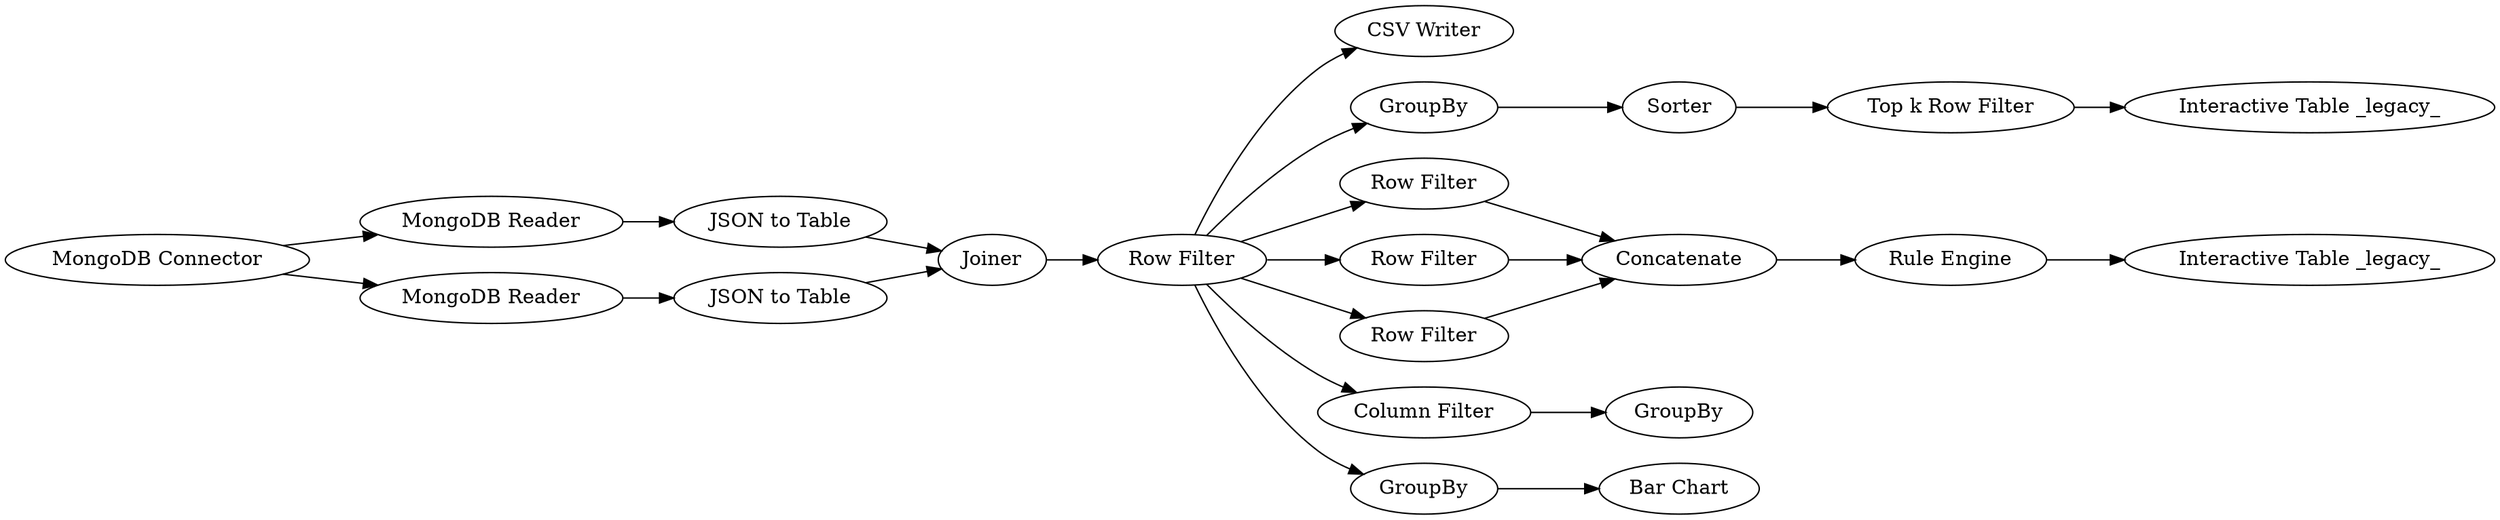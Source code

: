 digraph {
	7 -> 8
	7 -> 17
	7 -> 22
	23 -> 26
	4 -> 6
	2 -> 4
	18 -> 19
	26 -> 27
	1 -> 2
	7 -> 15
	17 -> 18
	21 -> 26
	9 -> 11
	15 -> 16
	3 -> 5
	7 -> 21
	6 -> 7
	22 -> 26
	7 -> 9
	19 -> 20
	7 -> 23
	5 -> 6
	27 -> 29
	1 -> 3
	27 [label="Rule Engine"]
	7 [label="Row Filter"]
	9 [label=GroupBy]
	21 [label="Row Filter"]
	18 [label=Sorter]
	26 [label=Concatenate]
	8 [label="CSV Writer"]
	17 [label=GroupBy]
	3 [label="MongoDB Reader"]
	19 [label="Top k Row Filter"]
	6 [label=Joiner]
	15 [label="Column Filter"]
	16 [label=GroupBy]
	1 [label="MongoDB Connector"]
	22 [label="Row Filter"]
	23 [label="Row Filter"]
	4 [label="JSON to Table"]
	11 [label="Bar Chart"]
	5 [label="JSON to Table"]
	20 [label="Interactive Table _legacy_"]
	29 [label="Interactive Table _legacy_"]
	2 [label="MongoDB Reader"]
	rankdir=LR
}
